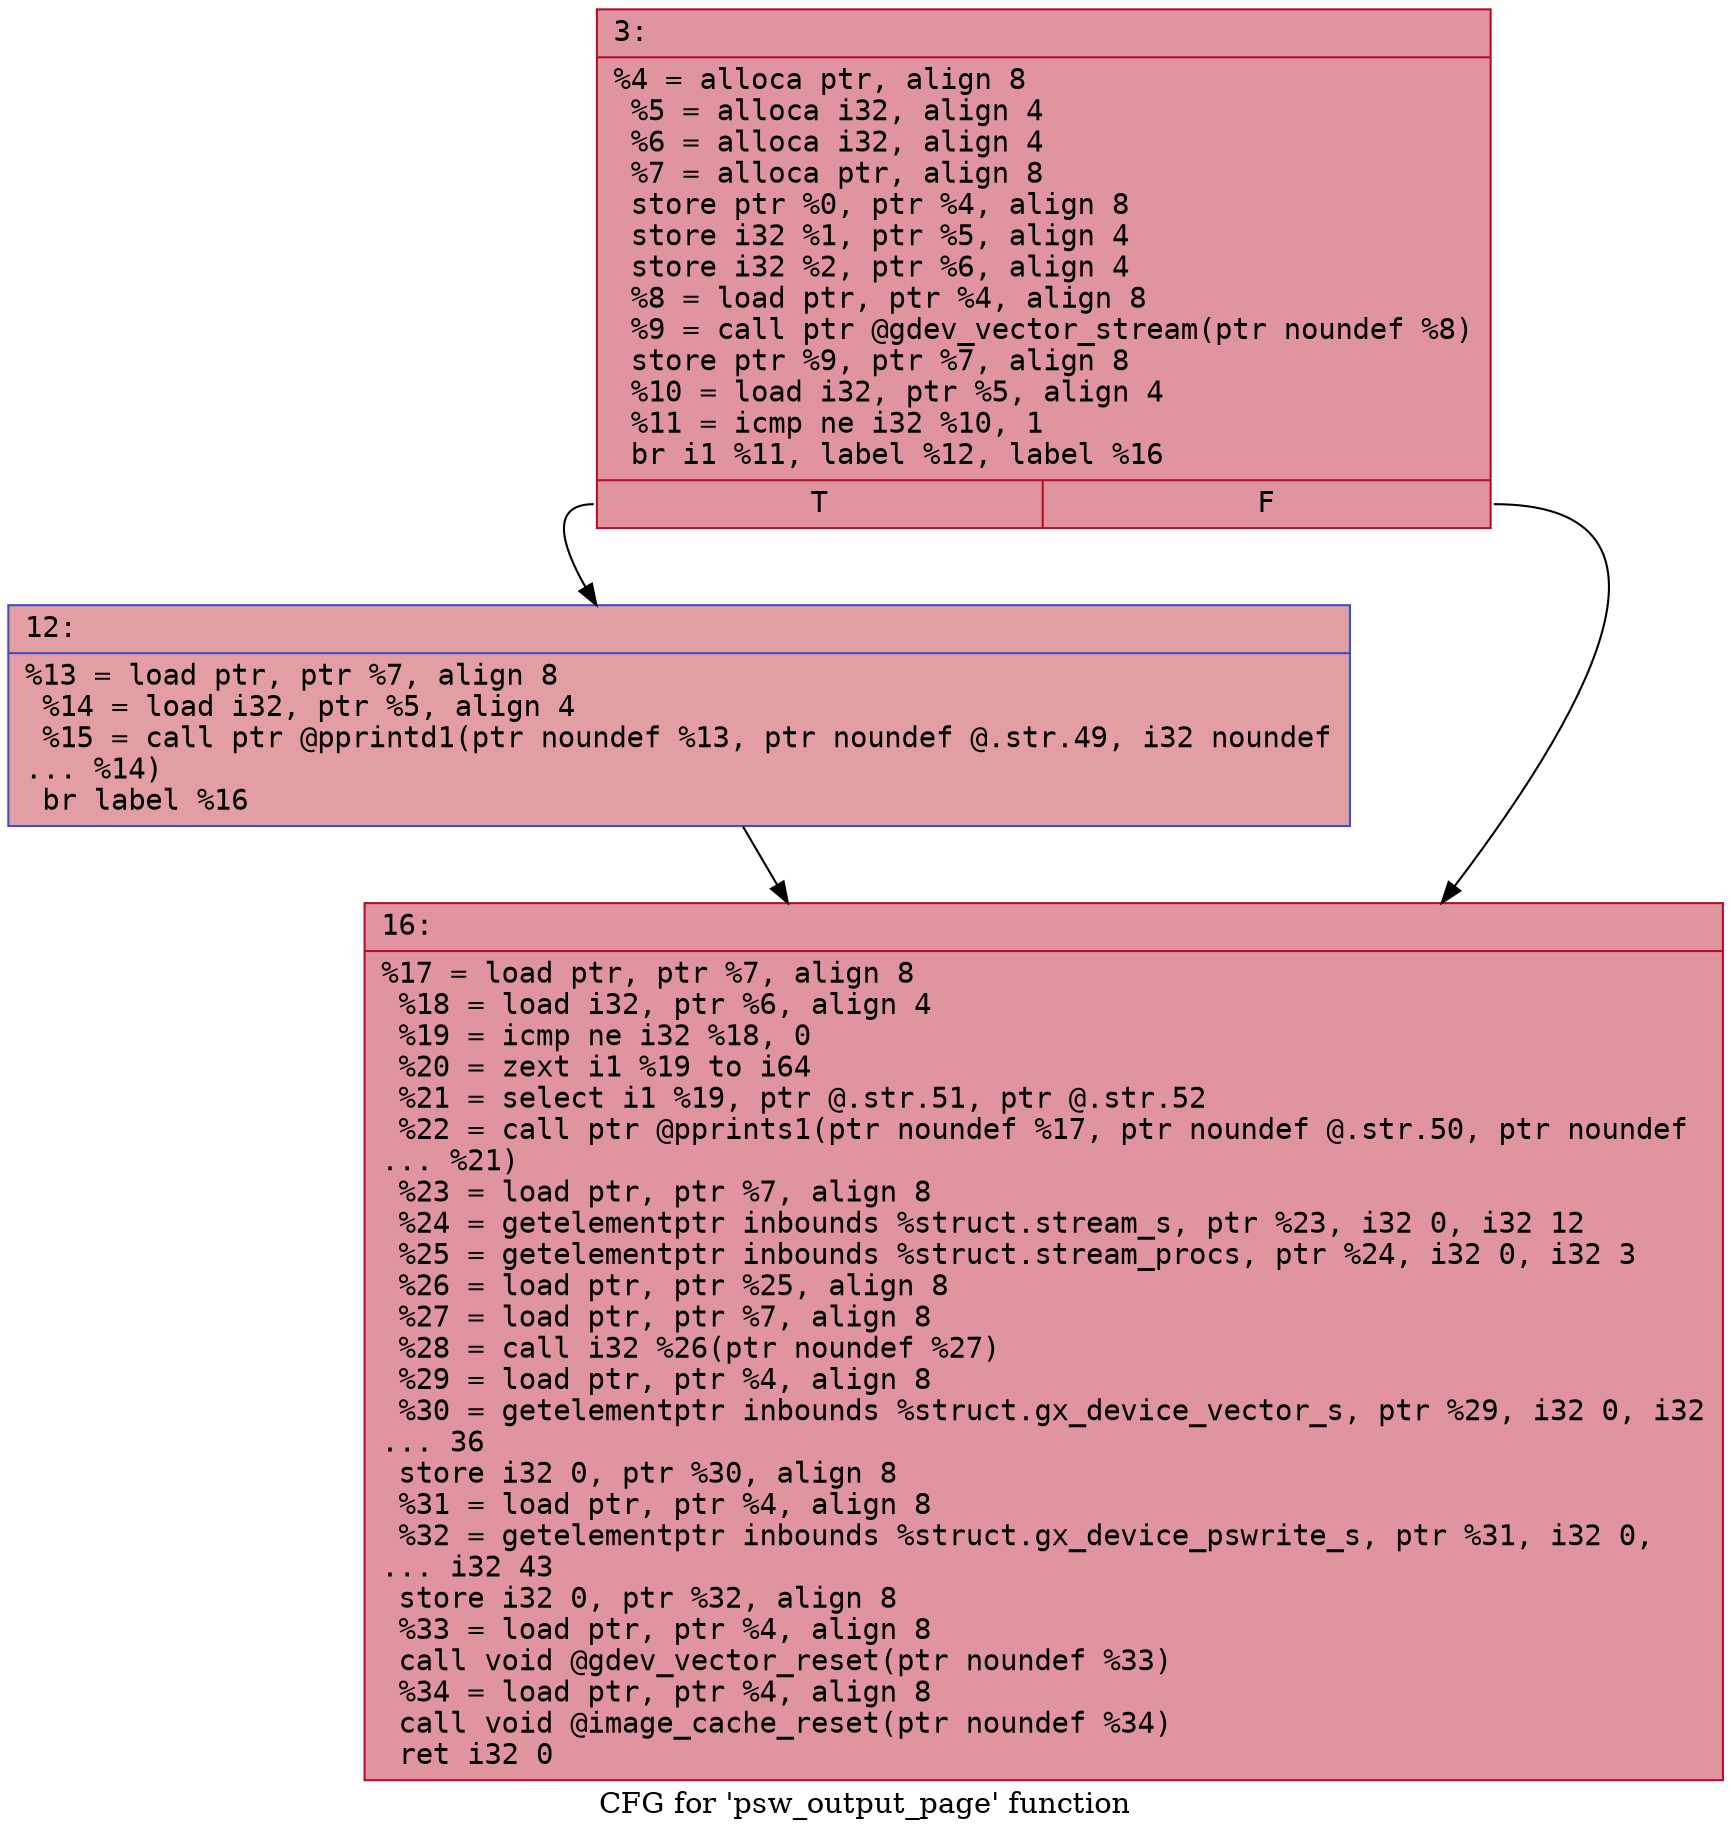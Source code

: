 digraph "CFG for 'psw_output_page' function" {
	label="CFG for 'psw_output_page' function";

	Node0x60000287ab70 [shape=record,color="#b70d28ff", style=filled, fillcolor="#b70d2870" fontname="Courier",label="{3:\l|  %4 = alloca ptr, align 8\l  %5 = alloca i32, align 4\l  %6 = alloca i32, align 4\l  %7 = alloca ptr, align 8\l  store ptr %0, ptr %4, align 8\l  store i32 %1, ptr %5, align 4\l  store i32 %2, ptr %6, align 4\l  %8 = load ptr, ptr %4, align 8\l  %9 = call ptr @gdev_vector_stream(ptr noundef %8)\l  store ptr %9, ptr %7, align 8\l  %10 = load i32, ptr %5, align 4\l  %11 = icmp ne i32 %10, 1\l  br i1 %11, label %12, label %16\l|{<s0>T|<s1>F}}"];
	Node0x60000287ab70:s0 -> Node0x60000287abc0[tooltip="3 -> 12\nProbability 50.00%" ];
	Node0x60000287ab70:s1 -> Node0x60000287ac10[tooltip="3 -> 16\nProbability 50.00%" ];
	Node0x60000287abc0 [shape=record,color="#3d50c3ff", style=filled, fillcolor="#be242e70" fontname="Courier",label="{12:\l|  %13 = load ptr, ptr %7, align 8\l  %14 = load i32, ptr %5, align 4\l  %15 = call ptr @pprintd1(ptr noundef %13, ptr noundef @.str.49, i32 noundef\l... %14)\l  br label %16\l}"];
	Node0x60000287abc0 -> Node0x60000287ac10[tooltip="12 -> 16\nProbability 100.00%" ];
	Node0x60000287ac10 [shape=record,color="#b70d28ff", style=filled, fillcolor="#b70d2870" fontname="Courier",label="{16:\l|  %17 = load ptr, ptr %7, align 8\l  %18 = load i32, ptr %6, align 4\l  %19 = icmp ne i32 %18, 0\l  %20 = zext i1 %19 to i64\l  %21 = select i1 %19, ptr @.str.51, ptr @.str.52\l  %22 = call ptr @pprints1(ptr noundef %17, ptr noundef @.str.50, ptr noundef\l... %21)\l  %23 = load ptr, ptr %7, align 8\l  %24 = getelementptr inbounds %struct.stream_s, ptr %23, i32 0, i32 12\l  %25 = getelementptr inbounds %struct.stream_procs, ptr %24, i32 0, i32 3\l  %26 = load ptr, ptr %25, align 8\l  %27 = load ptr, ptr %7, align 8\l  %28 = call i32 %26(ptr noundef %27)\l  %29 = load ptr, ptr %4, align 8\l  %30 = getelementptr inbounds %struct.gx_device_vector_s, ptr %29, i32 0, i32\l... 36\l  store i32 0, ptr %30, align 8\l  %31 = load ptr, ptr %4, align 8\l  %32 = getelementptr inbounds %struct.gx_device_pswrite_s, ptr %31, i32 0,\l... i32 43\l  store i32 0, ptr %32, align 8\l  %33 = load ptr, ptr %4, align 8\l  call void @gdev_vector_reset(ptr noundef %33)\l  %34 = load ptr, ptr %4, align 8\l  call void @image_cache_reset(ptr noundef %34)\l  ret i32 0\l}"];
}
